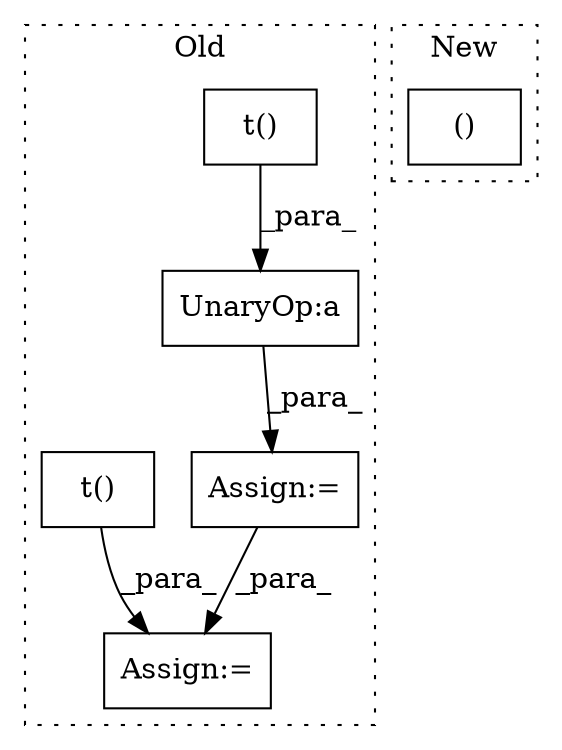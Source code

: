 digraph G {
subgraph cluster0 {
1 [label="t()" a="75" s="5603" l="8" shape="box"];
3 [label="Assign:=" a="68" s="5895" l="3" shape="box"];
4 [label="UnaryOp:a" a="61" s="5843" l="3" shape="box"];
5 [label="Assign:=" a="68" s="5958" l="3" shape="box"];
6 [label="t()" a="75" s="5631" l="5" shape="box"];
label = "Old";
style="dotted";
}
subgraph cluster1 {
2 [label="()" a="54" s="5521" l="3" shape="box"];
label = "New";
style="dotted";
}
1 -> 4 [label="_para_"];
3 -> 5 [label="_para_"];
4 -> 3 [label="_para_"];
6 -> 5 [label="_para_"];
}